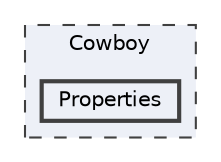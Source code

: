 digraph "Cowboy/Properties"
{
 // LATEX_PDF_SIZE
  bgcolor="transparent";
  edge [fontname=Helvetica,fontsize=10,labelfontname=Helvetica,labelfontsize=10];
  node [fontname=Helvetica,fontsize=10,shape=box,height=0.2,width=0.4];
  compound=true
  subgraph clusterdir_435b5dda691f3c58322be931624e4d5a {
    graph [ bgcolor="#edf0f7", pencolor="grey25", label="Cowboy", fontname=Helvetica,fontsize=10 style="filled,dashed", URL="dir_435b5dda691f3c58322be931624e4d5a.html",tooltip=""]
  dir_ba88aab444ce3e4da32cc38b8b3f79a4 [label="Properties", fillcolor="#edf0f7", color="grey25", style="filled,bold", URL="dir_ba88aab444ce3e4da32cc38b8b3f79a4.html",tooltip=""];
  }
}

